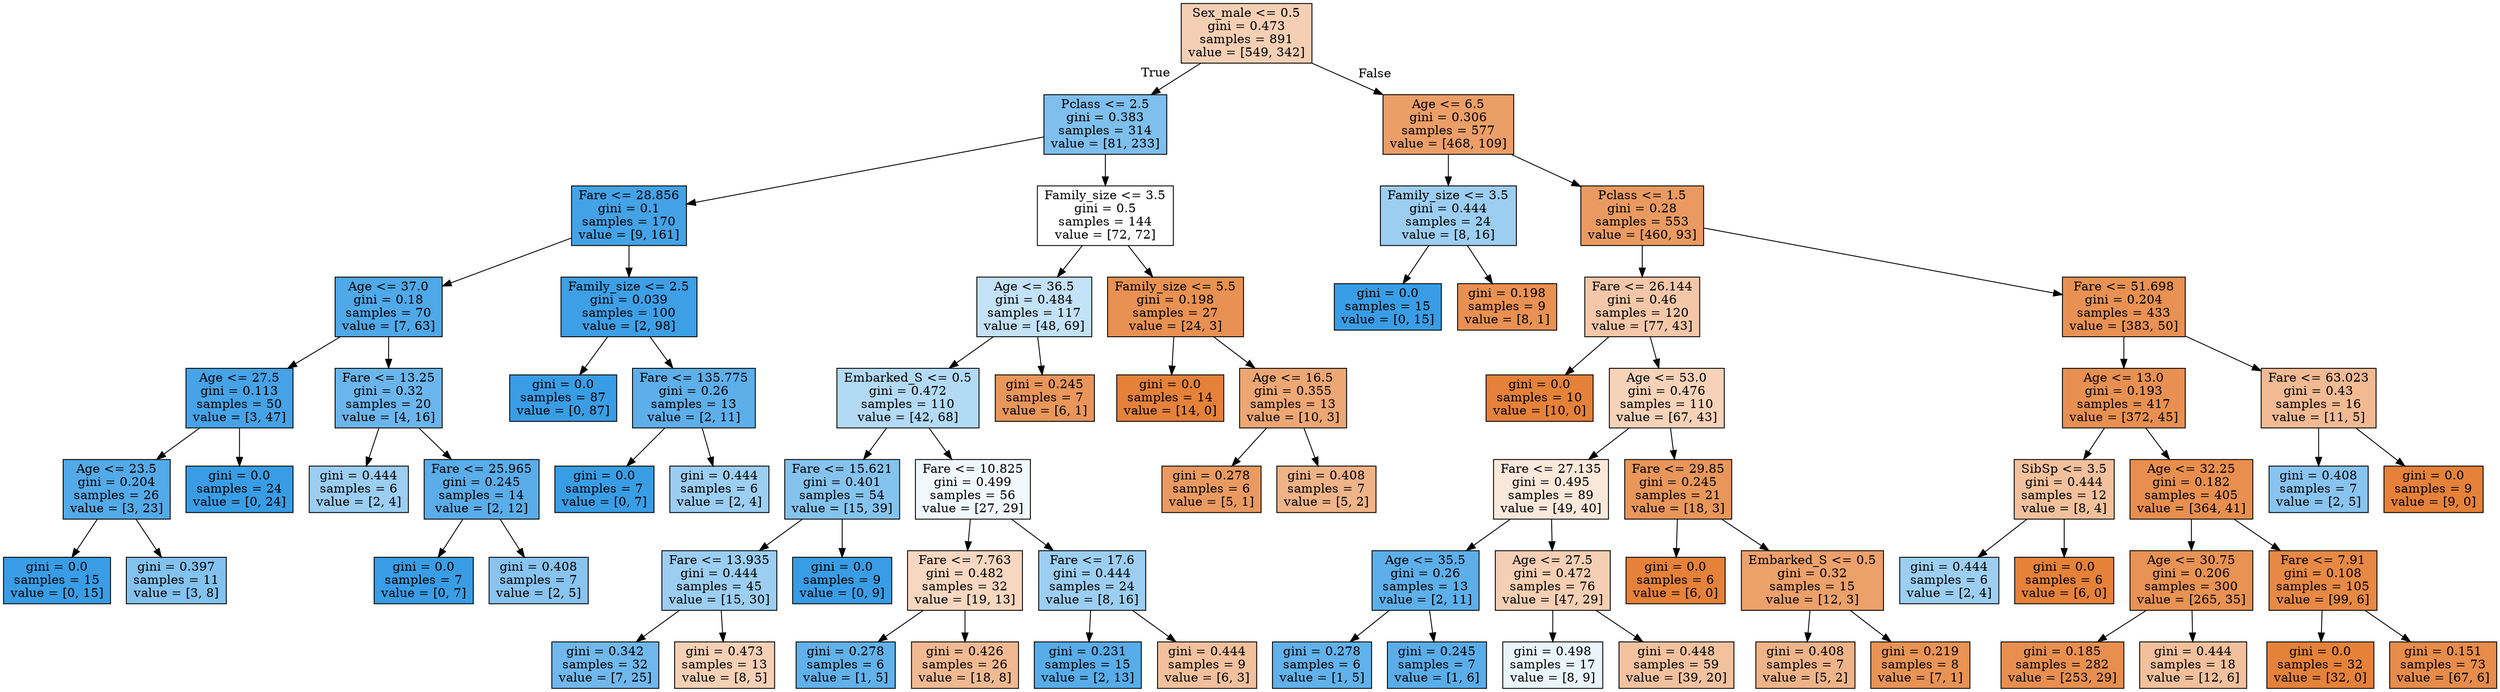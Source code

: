 digraph Tree {
node [shape=box, style="filled", color="black"] ;
0 [label="Sex_male <= 0.5\ngini = 0.473\nsamples = 891\nvalue = [549, 342]", fillcolor="#f5cfb4"] ;
1 [label="Pclass <= 2.5\ngini = 0.383\nsamples = 314\nvalue = [81, 233]", fillcolor="#7ebfee"] ;
0 -> 1 [labeldistance=2.5, labelangle=45, headlabel="True"] ;
2 [label="Fare <= 28.856\ngini = 0.1\nsamples = 170\nvalue = [9, 161]", fillcolor="#44a2e6"] ;
1 -> 2 ;
3 [label="Age <= 37.0\ngini = 0.18\nsamples = 70\nvalue = [7, 63]", fillcolor="#4fa8e8"] ;
2 -> 3 ;
4 [label="Age <= 27.5\ngini = 0.113\nsamples = 50\nvalue = [3, 47]", fillcolor="#46a3e7"] ;
3 -> 4 ;
5 [label="Age <= 23.5\ngini = 0.204\nsamples = 26\nvalue = [3, 23]", fillcolor="#53aae8"] ;
4 -> 5 ;
6 [label="gini = 0.0\nsamples = 15\nvalue = [0, 15]", fillcolor="#399de5"] ;
5 -> 6 ;
7 [label="gini = 0.397\nsamples = 11\nvalue = [3, 8]", fillcolor="#83c2ef"] ;
5 -> 7 ;
8 [label="gini = 0.0\nsamples = 24\nvalue = [0, 24]", fillcolor="#399de5"] ;
4 -> 8 ;
9 [label="Fare <= 13.25\ngini = 0.32\nsamples = 20\nvalue = [4, 16]", fillcolor="#6ab6ec"] ;
3 -> 9 ;
10 [label="gini = 0.444\nsamples = 6\nvalue = [2, 4]", fillcolor="#9ccef2"] ;
9 -> 10 ;
11 [label="Fare <= 25.965\ngini = 0.245\nsamples = 14\nvalue = [2, 12]", fillcolor="#5aade9"] ;
9 -> 11 ;
12 [label="gini = 0.0\nsamples = 7\nvalue = [0, 7]", fillcolor="#399de5"] ;
11 -> 12 ;
13 [label="gini = 0.408\nsamples = 7\nvalue = [2, 5]", fillcolor="#88c4ef"] ;
11 -> 13 ;
14 [label="Family_size <= 2.5\ngini = 0.039\nsamples = 100\nvalue = [2, 98]", fillcolor="#3d9fe6"] ;
2 -> 14 ;
15 [label="gini = 0.0\nsamples = 87\nvalue = [0, 87]", fillcolor="#399de5"] ;
14 -> 15 ;
16 [label="Fare <= 135.775\ngini = 0.26\nsamples = 13\nvalue = [2, 11]", fillcolor="#5dafea"] ;
14 -> 16 ;
17 [label="gini = 0.0\nsamples = 7\nvalue = [0, 7]", fillcolor="#399de5"] ;
16 -> 17 ;
18 [label="gini = 0.444\nsamples = 6\nvalue = [2, 4]", fillcolor="#9ccef2"] ;
16 -> 18 ;
19 [label="Family_size <= 3.5\ngini = 0.5\nsamples = 144\nvalue = [72, 72]", fillcolor="#ffffff"] ;
1 -> 19 ;
20 [label="Age <= 36.5\ngini = 0.484\nsamples = 117\nvalue = [48, 69]", fillcolor="#c3e1f7"] ;
19 -> 20 ;
21 [label="Embarked_S <= 0.5\ngini = 0.472\nsamples = 110\nvalue = [42, 68]", fillcolor="#b3daf5"] ;
20 -> 21 ;
22 [label="Fare <= 15.621\ngini = 0.401\nsamples = 54\nvalue = [15, 39]", fillcolor="#85c3ef"] ;
21 -> 22 ;
23 [label="Fare <= 13.935\ngini = 0.444\nsamples = 45\nvalue = [15, 30]", fillcolor="#9ccef2"] ;
22 -> 23 ;
24 [label="gini = 0.342\nsamples = 32\nvalue = [7, 25]", fillcolor="#70b8ec"] ;
23 -> 24 ;
25 [label="gini = 0.473\nsamples = 13\nvalue = [8, 5]", fillcolor="#f5d0b5"] ;
23 -> 25 ;
26 [label="gini = 0.0\nsamples = 9\nvalue = [0, 9]", fillcolor="#399de5"] ;
22 -> 26 ;
27 [label="Fare <= 10.825\ngini = 0.499\nsamples = 56\nvalue = [27, 29]", fillcolor="#f1f8fd"] ;
21 -> 27 ;
28 [label="Fare <= 7.763\ngini = 0.482\nsamples = 32\nvalue = [19, 13]", fillcolor="#f7d7c0"] ;
27 -> 28 ;
29 [label="gini = 0.278\nsamples = 6\nvalue = [1, 5]", fillcolor="#61b1ea"] ;
28 -> 29 ;
30 [label="gini = 0.426\nsamples = 26\nvalue = [18, 8]", fillcolor="#f1b991"] ;
28 -> 30 ;
31 [label="Fare <= 17.6\ngini = 0.444\nsamples = 24\nvalue = [8, 16]", fillcolor="#9ccef2"] ;
27 -> 31 ;
32 [label="gini = 0.231\nsamples = 15\nvalue = [2, 13]", fillcolor="#57ace9"] ;
31 -> 32 ;
33 [label="gini = 0.444\nsamples = 9\nvalue = [6, 3]", fillcolor="#f2c09c"] ;
31 -> 33 ;
34 [label="gini = 0.245\nsamples = 7\nvalue = [6, 1]", fillcolor="#e9965a"] ;
20 -> 34 ;
35 [label="Family_size <= 5.5\ngini = 0.198\nsamples = 27\nvalue = [24, 3]", fillcolor="#e89152"] ;
19 -> 35 ;
36 [label="gini = 0.0\nsamples = 14\nvalue = [14, 0]", fillcolor="#e58139"] ;
35 -> 36 ;
37 [label="Age <= 16.5\ngini = 0.355\nsamples = 13\nvalue = [10, 3]", fillcolor="#eda774"] ;
35 -> 37 ;
38 [label="gini = 0.278\nsamples = 6\nvalue = [5, 1]", fillcolor="#ea9a61"] ;
37 -> 38 ;
39 [label="gini = 0.408\nsamples = 7\nvalue = [5, 2]", fillcolor="#efb388"] ;
37 -> 39 ;
40 [label="Age <= 6.5\ngini = 0.306\nsamples = 577\nvalue = [468, 109]", fillcolor="#eb9e67"] ;
0 -> 40 [labeldistance=2.5, labelangle=-45, headlabel="False"] ;
41 [label="Family_size <= 3.5\ngini = 0.444\nsamples = 24\nvalue = [8, 16]", fillcolor="#9ccef2"] ;
40 -> 41 ;
42 [label="gini = 0.0\nsamples = 15\nvalue = [0, 15]", fillcolor="#399de5"] ;
41 -> 42 ;
43 [label="gini = 0.198\nsamples = 9\nvalue = [8, 1]", fillcolor="#e89152"] ;
41 -> 43 ;
44 [label="Pclass <= 1.5\ngini = 0.28\nsamples = 553\nvalue = [460, 93]", fillcolor="#ea9a61"] ;
40 -> 44 ;
45 [label="Fare <= 26.144\ngini = 0.46\nsamples = 120\nvalue = [77, 43]", fillcolor="#f4c7a8"] ;
44 -> 45 ;
46 [label="gini = 0.0\nsamples = 10\nvalue = [10, 0]", fillcolor="#e58139"] ;
45 -> 46 ;
47 [label="Age <= 53.0\ngini = 0.476\nsamples = 110\nvalue = [67, 43]", fillcolor="#f6d2b8"] ;
45 -> 47 ;
48 [label="Fare <= 27.135\ngini = 0.495\nsamples = 89\nvalue = [49, 40]", fillcolor="#fae8db"] ;
47 -> 48 ;
49 [label="Age <= 35.5\ngini = 0.26\nsamples = 13\nvalue = [2, 11]", fillcolor="#5dafea"] ;
48 -> 49 ;
50 [label="gini = 0.278\nsamples = 6\nvalue = [1, 5]", fillcolor="#61b1ea"] ;
49 -> 50 ;
51 [label="gini = 0.245\nsamples = 7\nvalue = [1, 6]", fillcolor="#5aade9"] ;
49 -> 51 ;
52 [label="Age <= 27.5\ngini = 0.472\nsamples = 76\nvalue = [47, 29]", fillcolor="#f5cfb3"] ;
48 -> 52 ;
53 [label="gini = 0.498\nsamples = 17\nvalue = [8, 9]", fillcolor="#e9f4fc"] ;
52 -> 53 ;
54 [label="gini = 0.448\nsamples = 59\nvalue = [39, 20]", fillcolor="#f2c29f"] ;
52 -> 54 ;
55 [label="Fare <= 29.85\ngini = 0.245\nsamples = 21\nvalue = [18, 3]", fillcolor="#e9965a"] ;
47 -> 55 ;
56 [label="gini = 0.0\nsamples = 6\nvalue = [6, 0]", fillcolor="#e58139"] ;
55 -> 56 ;
57 [label="Embarked_S <= 0.5\ngini = 0.32\nsamples = 15\nvalue = [12, 3]", fillcolor="#eca06a"] ;
55 -> 57 ;
58 [label="gini = 0.408\nsamples = 7\nvalue = [5, 2]", fillcolor="#efb388"] ;
57 -> 58 ;
59 [label="gini = 0.219\nsamples = 8\nvalue = [7, 1]", fillcolor="#e99355"] ;
57 -> 59 ;
60 [label="Fare <= 51.698\ngini = 0.204\nsamples = 433\nvalue = [383, 50]", fillcolor="#e89153"] ;
44 -> 60 ;
61 [label="Age <= 13.0\ngini = 0.193\nsamples = 417\nvalue = [372, 45]", fillcolor="#e89051"] ;
60 -> 61 ;
62 [label="SibSp <= 3.5\ngini = 0.444\nsamples = 12\nvalue = [8, 4]", fillcolor="#f2c09c"] ;
61 -> 62 ;
63 [label="gini = 0.444\nsamples = 6\nvalue = [2, 4]", fillcolor="#9ccef2"] ;
62 -> 63 ;
64 [label="gini = 0.0\nsamples = 6\nvalue = [6, 0]", fillcolor="#e58139"] ;
62 -> 64 ;
65 [label="Age <= 32.25\ngini = 0.182\nsamples = 405\nvalue = [364, 41]", fillcolor="#e88f4f"] ;
61 -> 65 ;
66 [label="Age <= 30.75\ngini = 0.206\nsamples = 300\nvalue = [265, 35]", fillcolor="#e89253"] ;
65 -> 66 ;
67 [label="gini = 0.185\nsamples = 282\nvalue = [253, 29]", fillcolor="#e88f50"] ;
66 -> 67 ;
68 [label="gini = 0.444\nsamples = 18\nvalue = [12, 6]", fillcolor="#f2c09c"] ;
66 -> 68 ;
69 [label="Fare <= 7.91\ngini = 0.108\nsamples = 105\nvalue = [99, 6]", fillcolor="#e78945"] ;
65 -> 69 ;
70 [label="gini = 0.0\nsamples = 32\nvalue = [32, 0]", fillcolor="#e58139"] ;
69 -> 70 ;
71 [label="gini = 0.151\nsamples = 73\nvalue = [67, 6]", fillcolor="#e78c4b"] ;
69 -> 71 ;
72 [label="Fare <= 63.023\ngini = 0.43\nsamples = 16\nvalue = [11, 5]", fillcolor="#f1ba93"] ;
60 -> 72 ;
73 [label="gini = 0.408\nsamples = 7\nvalue = [2, 5]", fillcolor="#88c4ef"] ;
72 -> 73 ;
74 [label="gini = 0.0\nsamples = 9\nvalue = [9, 0]", fillcolor="#e58139"] ;
72 -> 74 ;
}